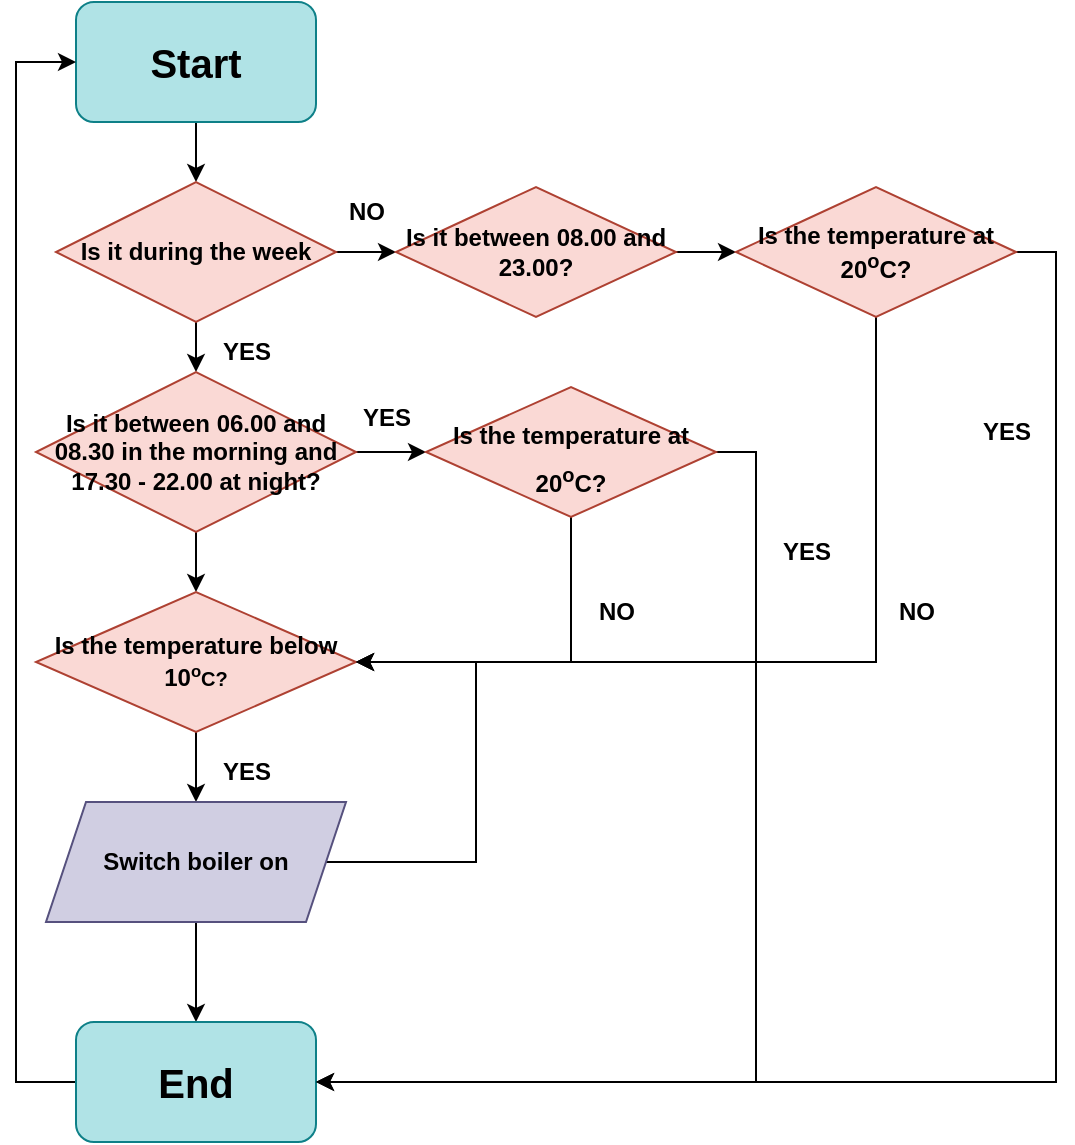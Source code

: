 <mxfile version="20.3.7" type="github">
  <diagram id="dWj9TwvV1gGiNtELdjm1" name="หน้า-1">
    <mxGraphModel dx="993" dy="598" grid="1" gridSize="10" guides="1" tooltips="1" connect="1" arrows="1" fold="1" page="1" pageScale="1" pageWidth="827" pageHeight="1169" math="0" shadow="0">
      <root>
        <mxCell id="0" />
        <mxCell id="1" parent="0" />
        <mxCell id="hGGDuQWn7y-H-F-gl3Fu-5" value="" style="edgeStyle=orthogonalEdgeStyle;rounded=0;orthogonalLoop=1;jettySize=auto;html=1;fontSize=20;" edge="1" parent="1" source="hGGDuQWn7y-H-F-gl3Fu-1" target="hGGDuQWn7y-H-F-gl3Fu-4">
          <mxGeometry relative="1" as="geometry" />
        </mxCell>
        <mxCell id="hGGDuQWn7y-H-F-gl3Fu-1" value="&lt;b&gt;&lt;font style=&quot;font-size: 20px;&quot;&gt;Start&lt;/font&gt;&lt;/b&gt;" style="rounded=1;whiteSpace=wrap;html=1;fillColor=#b0e3e6;strokeColor=#0e8088;" vertex="1" parent="1">
          <mxGeometry x="40" y="40" width="120" height="60" as="geometry" />
        </mxCell>
        <mxCell id="hGGDuQWn7y-H-F-gl3Fu-7" value="" style="edgeStyle=orthogonalEdgeStyle;rounded=0;orthogonalLoop=1;jettySize=auto;html=1;fontSize=20;" edge="1" parent="1" source="hGGDuQWn7y-H-F-gl3Fu-4" target="hGGDuQWn7y-H-F-gl3Fu-6">
          <mxGeometry relative="1" as="geometry" />
        </mxCell>
        <mxCell id="hGGDuQWn7y-H-F-gl3Fu-11" value="" style="edgeStyle=orthogonalEdgeStyle;rounded=0;orthogonalLoop=1;jettySize=auto;html=1;fontSize=20;" edge="1" parent="1" source="hGGDuQWn7y-H-F-gl3Fu-4" target="hGGDuQWn7y-H-F-gl3Fu-10">
          <mxGeometry relative="1" as="geometry" />
        </mxCell>
        <mxCell id="hGGDuQWn7y-H-F-gl3Fu-4" value="&lt;b&gt;Is it during the week&lt;/b&gt;" style="rhombus;whiteSpace=wrap;html=1;fillColor=#fad9d5;strokeColor=#ae4132;rounded=1;arcSize=0;" vertex="1" parent="1">
          <mxGeometry x="30" y="130" width="140" height="70" as="geometry" />
        </mxCell>
        <mxCell id="hGGDuQWn7y-H-F-gl3Fu-9" value="" style="edgeStyle=orthogonalEdgeStyle;rounded=0;orthogonalLoop=1;jettySize=auto;html=1;fontSize=20;" edge="1" parent="1" source="hGGDuQWn7y-H-F-gl3Fu-6" target="hGGDuQWn7y-H-F-gl3Fu-8">
          <mxGeometry relative="1" as="geometry" />
        </mxCell>
        <mxCell id="hGGDuQWn7y-H-F-gl3Fu-15" value="" style="edgeStyle=orthogonalEdgeStyle;rounded=0;orthogonalLoop=1;jettySize=auto;html=1;fontSize=20;entryX=0;entryY=0.5;entryDx=0;entryDy=0;" edge="1" parent="1" source="hGGDuQWn7y-H-F-gl3Fu-6" target="hGGDuQWn7y-H-F-gl3Fu-39">
          <mxGeometry relative="1" as="geometry">
            <mxPoint x="210" y="265" as="targetPoint" />
          </mxGeometry>
        </mxCell>
        <mxCell id="hGGDuQWn7y-H-F-gl3Fu-6" value="&lt;b&gt;Is it between 06.00 and 08.30 in the morning and 17.30 - 22.00 at night?&lt;/b&gt;" style="rhombus;whiteSpace=wrap;html=1;fillColor=#fad9d5;strokeColor=#ae4132;rounded=1;arcSize=0;" vertex="1" parent="1">
          <mxGeometry x="20" y="225" width="160" height="80" as="geometry" />
        </mxCell>
        <mxCell id="hGGDuQWn7y-H-F-gl3Fu-23" value="" style="edgeStyle=orthogonalEdgeStyle;rounded=0;orthogonalLoop=1;jettySize=auto;html=1;fontSize=20;" edge="1" parent="1" source="hGGDuQWn7y-H-F-gl3Fu-8" target="hGGDuQWn7y-H-F-gl3Fu-22">
          <mxGeometry relative="1" as="geometry" />
        </mxCell>
        <mxCell id="hGGDuQWn7y-H-F-gl3Fu-8" value="&lt;b&gt;Is the temperature below 10&lt;font size=&quot;1&quot;&gt;&lt;sup&gt;o&lt;/sup&gt;C?&lt;/font&gt;&lt;/b&gt;" style="rhombus;whiteSpace=wrap;html=1;fillColor=#fad9d5;strokeColor=#ae4132;rounded=1;arcSize=0;" vertex="1" parent="1">
          <mxGeometry x="20" y="335" width="160" height="70" as="geometry" />
        </mxCell>
        <mxCell id="hGGDuQWn7y-H-F-gl3Fu-19" value="" style="edgeStyle=orthogonalEdgeStyle;rounded=0;orthogonalLoop=1;jettySize=auto;html=1;fontSize=20;entryX=0;entryY=0.5;entryDx=0;entryDy=0;" edge="1" parent="1" source="hGGDuQWn7y-H-F-gl3Fu-10" target="hGGDuQWn7y-H-F-gl3Fu-44">
          <mxGeometry relative="1" as="geometry">
            <mxPoint x="380.018" y="164.947" as="targetPoint" />
          </mxGeometry>
        </mxCell>
        <mxCell id="hGGDuQWn7y-H-F-gl3Fu-10" value="&lt;b&gt;Is it between 08.00 and 23.00?&lt;/b&gt;" style="rhombus;whiteSpace=wrap;html=1;fillColor=#fad9d5;strokeColor=#ae4132;rounded=1;arcSize=0;" vertex="1" parent="1">
          <mxGeometry x="200" y="132.5" width="140" height="65" as="geometry" />
        </mxCell>
        <mxCell id="hGGDuQWn7y-H-F-gl3Fu-28" style="edgeStyle=orthogonalEdgeStyle;rounded=0;orthogonalLoop=1;jettySize=auto;html=1;fontFamily=Helvetica;fontSize=12;fontColor=default;entryX=1;entryY=0.5;entryDx=0;entryDy=0;exitX=0.5;exitY=1;exitDx=0;exitDy=0;" edge="1" parent="1" source="hGGDuQWn7y-H-F-gl3Fu-39" target="hGGDuQWn7y-H-F-gl3Fu-8">
          <mxGeometry relative="1" as="geometry">
            <mxPoint x="410" y="380" as="targetPoint" />
            <mxPoint x="350" y="265" as="sourcePoint" />
            <Array as="points">
              <mxPoint x="287" y="370" />
            </Array>
          </mxGeometry>
        </mxCell>
        <mxCell id="hGGDuQWn7y-H-F-gl3Fu-25" value="" style="edgeStyle=orthogonalEdgeStyle;rounded=0;orthogonalLoop=1;jettySize=auto;html=1;fontSize=20;" edge="1" parent="1" source="hGGDuQWn7y-H-F-gl3Fu-22" target="hGGDuQWn7y-H-F-gl3Fu-24">
          <mxGeometry relative="1" as="geometry" />
        </mxCell>
        <mxCell id="hGGDuQWn7y-H-F-gl3Fu-29" style="edgeStyle=orthogonalEdgeStyle;rounded=0;orthogonalLoop=1;jettySize=auto;html=1;exitX=1;exitY=0.5;exitDx=0;exitDy=0;fontFamily=Helvetica;fontSize=12;fontColor=default;entryX=1;entryY=0.5;entryDx=0;entryDy=0;" edge="1" parent="1" source="hGGDuQWn7y-H-F-gl3Fu-22" target="hGGDuQWn7y-H-F-gl3Fu-8">
          <mxGeometry relative="1" as="geometry">
            <mxPoint x="210" y="370" as="targetPoint" />
            <Array as="points">
              <mxPoint x="240" y="470" />
              <mxPoint x="240" y="370" />
            </Array>
          </mxGeometry>
        </mxCell>
        <mxCell id="hGGDuQWn7y-H-F-gl3Fu-22" value="&lt;b&gt;Switch boiler on&lt;/b&gt;" style="shape=parallelogram;perimeter=parallelogramPerimeter;whiteSpace=wrap;html=1;fixedSize=1;fillColor=#d0cee2;strokeColor=#56517e;rounded=1;arcSize=0;" vertex="1" parent="1">
          <mxGeometry x="25" y="440" width="150" height="60" as="geometry" />
        </mxCell>
        <mxCell id="hGGDuQWn7y-H-F-gl3Fu-46" style="edgeStyle=orthogonalEdgeStyle;rounded=0;orthogonalLoop=1;jettySize=auto;html=1;exitX=0;exitY=0.5;exitDx=0;exitDy=0;fontFamily=Helvetica;fontSize=12;fontColor=default;entryX=0;entryY=0.5;entryDx=0;entryDy=0;" edge="1" parent="1" source="hGGDuQWn7y-H-F-gl3Fu-24" target="hGGDuQWn7y-H-F-gl3Fu-1">
          <mxGeometry relative="1" as="geometry">
            <mxPoint x="20" y="100" as="targetPoint" />
            <Array as="points">
              <mxPoint x="10" y="580" />
              <mxPoint x="10" y="70" />
            </Array>
          </mxGeometry>
        </mxCell>
        <mxCell id="hGGDuQWn7y-H-F-gl3Fu-24" value="&lt;b&gt;&lt;font style=&quot;font-size: 20px;&quot;&gt;End&lt;/font&gt;&lt;/b&gt;" style="whiteSpace=wrap;html=1;fillColor=#b0e3e6;strokeColor=#0e8088;rounded=1;arcSize=15;" vertex="1" parent="1">
          <mxGeometry x="40" y="550" width="120" height="60" as="geometry" />
        </mxCell>
        <mxCell id="hGGDuQWn7y-H-F-gl3Fu-26" style="edgeStyle=orthogonalEdgeStyle;rounded=0;orthogonalLoop=1;jettySize=auto;html=1;exitX=1;exitY=0.5;exitDx=0;exitDy=0;fontSize=20;" edge="1" parent="1" source="hGGDuQWn7y-H-F-gl3Fu-44">
          <mxGeometry relative="1" as="geometry">
            <mxPoint x="510" y="165" as="sourcePoint" />
            <mxPoint x="160" y="580" as="targetPoint" />
            <Array as="points">
              <mxPoint x="530" y="165" />
              <mxPoint x="530" y="580" />
            </Array>
          </mxGeometry>
        </mxCell>
        <mxCell id="hGGDuQWn7y-H-F-gl3Fu-30" value="&lt;b&gt;YES&lt;/b&gt;" style="text;html=1;align=center;verticalAlign=middle;resizable=0;points=[];autosize=1;strokeColor=none;fillColor=none;fontSize=12;fontFamily=Helvetica;fontColor=default;" vertex="1" parent="1">
          <mxGeometry x="100" y="200" width="50" height="30" as="geometry" />
        </mxCell>
        <mxCell id="hGGDuQWn7y-H-F-gl3Fu-32" value="&lt;b&gt;YES&lt;/b&gt;" style="text;html=1;align=center;verticalAlign=middle;resizable=0;points=[];autosize=1;strokeColor=none;fillColor=none;fontSize=12;fontFamily=Helvetica;fontColor=default;" vertex="1" parent="1">
          <mxGeometry x="100" y="410" width="50" height="30" as="geometry" />
        </mxCell>
        <mxCell id="hGGDuQWn7y-H-F-gl3Fu-33" value="&lt;b&gt;NO&lt;/b&gt;" style="text;html=1;align=center;verticalAlign=middle;resizable=0;points=[];autosize=1;strokeColor=none;fillColor=none;fontSize=12;fontFamily=Helvetica;fontColor=default;" vertex="1" parent="1">
          <mxGeometry x="165" y="130" width="40" height="30" as="geometry" />
        </mxCell>
        <mxCell id="hGGDuQWn7y-H-F-gl3Fu-40" style="edgeStyle=orthogonalEdgeStyle;rounded=0;orthogonalLoop=1;jettySize=auto;html=1;exitX=1;exitY=0.5;exitDx=0;exitDy=0;fontFamily=Helvetica;fontSize=12;fontColor=default;entryX=1;entryY=0.5;entryDx=0;entryDy=0;" edge="1" parent="1" source="hGGDuQWn7y-H-F-gl3Fu-39" target="hGGDuQWn7y-H-F-gl3Fu-24">
          <mxGeometry relative="1" as="geometry">
            <mxPoint x="190" y="550" as="targetPoint" />
          </mxGeometry>
        </mxCell>
        <mxCell id="hGGDuQWn7y-H-F-gl3Fu-39" value="&lt;font style=&quot;font-size: 12px;&quot;&gt;&lt;b&gt;Is the temperature at 20&lt;sup&gt;o&lt;/sup&gt;C?&lt;/b&gt;&lt;/font&gt;" style="rhombus;whiteSpace=wrap;html=1;rounded=1;strokeColor=#ae4132;fontFamily=Helvetica;fontSize=20;fontColor=default;fillColor=#fad9d5;arcSize=0;" vertex="1" parent="1">
          <mxGeometry x="215" y="232.5" width="145" height="65" as="geometry" />
        </mxCell>
        <mxCell id="hGGDuQWn7y-H-F-gl3Fu-42" value="&lt;b&gt;YES&lt;/b&gt;" style="text;html=1;align=center;verticalAlign=middle;resizable=0;points=[];autosize=1;strokeColor=none;fillColor=none;fontSize=12;fontFamily=Helvetica;fontColor=default;" vertex="1" parent="1">
          <mxGeometry x="380" y="300" width="50" height="30" as="geometry" />
        </mxCell>
        <mxCell id="hGGDuQWn7y-H-F-gl3Fu-43" value="&lt;b&gt;YES&lt;/b&gt;" style="text;html=1;align=center;verticalAlign=middle;resizable=0;points=[];autosize=1;strokeColor=none;fillColor=none;fontSize=12;fontFamily=Helvetica;fontColor=default;" vertex="1" parent="1">
          <mxGeometry x="170" y="232.5" width="50" height="30" as="geometry" />
        </mxCell>
        <mxCell id="hGGDuQWn7y-H-F-gl3Fu-47" value="" style="edgeStyle=orthogonalEdgeStyle;rounded=0;orthogonalLoop=1;jettySize=auto;html=1;fontFamily=Helvetica;fontSize=12;fontColor=default;entryX=1;entryY=0.5;entryDx=0;entryDy=0;" edge="1" parent="1" source="hGGDuQWn7y-H-F-gl3Fu-44" target="hGGDuQWn7y-H-F-gl3Fu-8">
          <mxGeometry relative="1" as="geometry">
            <Array as="points">
              <mxPoint x="440" y="370" />
            </Array>
          </mxGeometry>
        </mxCell>
        <mxCell id="hGGDuQWn7y-H-F-gl3Fu-44" value="&lt;b&gt;Is the temperature at 20&lt;sup&gt;o&lt;/sup&gt;C?&lt;/b&gt;" style="rhombus;whiteSpace=wrap;html=1;rounded=1;strokeColor=#ae4132;fontFamily=Helvetica;fontSize=12;fontColor=default;fillColor=#fad9d5;arcSize=0;" vertex="1" parent="1">
          <mxGeometry x="370" y="132.5" width="140" height="65" as="geometry" />
        </mxCell>
        <mxCell id="hGGDuQWn7y-H-F-gl3Fu-45" value="&lt;b&gt;YES&lt;/b&gt;" style="text;html=1;align=center;verticalAlign=middle;resizable=0;points=[];autosize=1;strokeColor=none;fillColor=none;fontSize=12;fontFamily=Helvetica;fontColor=default;" vertex="1" parent="1">
          <mxGeometry x="480" y="240" width="50" height="30" as="geometry" />
        </mxCell>
        <mxCell id="hGGDuQWn7y-H-F-gl3Fu-48" value="&lt;b&gt;NO&lt;/b&gt;" style="text;html=1;align=center;verticalAlign=middle;resizable=0;points=[];autosize=1;strokeColor=none;fillColor=none;fontSize=12;fontFamily=Helvetica;fontColor=default;" vertex="1" parent="1">
          <mxGeometry x="440" y="330" width="40" height="30" as="geometry" />
        </mxCell>
        <mxCell id="hGGDuQWn7y-H-F-gl3Fu-49" value="&lt;b&gt;NO&lt;/b&gt;" style="text;html=1;align=center;verticalAlign=middle;resizable=0;points=[];autosize=1;strokeColor=none;fillColor=none;fontSize=12;fontFamily=Helvetica;fontColor=default;" vertex="1" parent="1">
          <mxGeometry x="290" y="330" width="40" height="30" as="geometry" />
        </mxCell>
      </root>
    </mxGraphModel>
  </diagram>
</mxfile>
